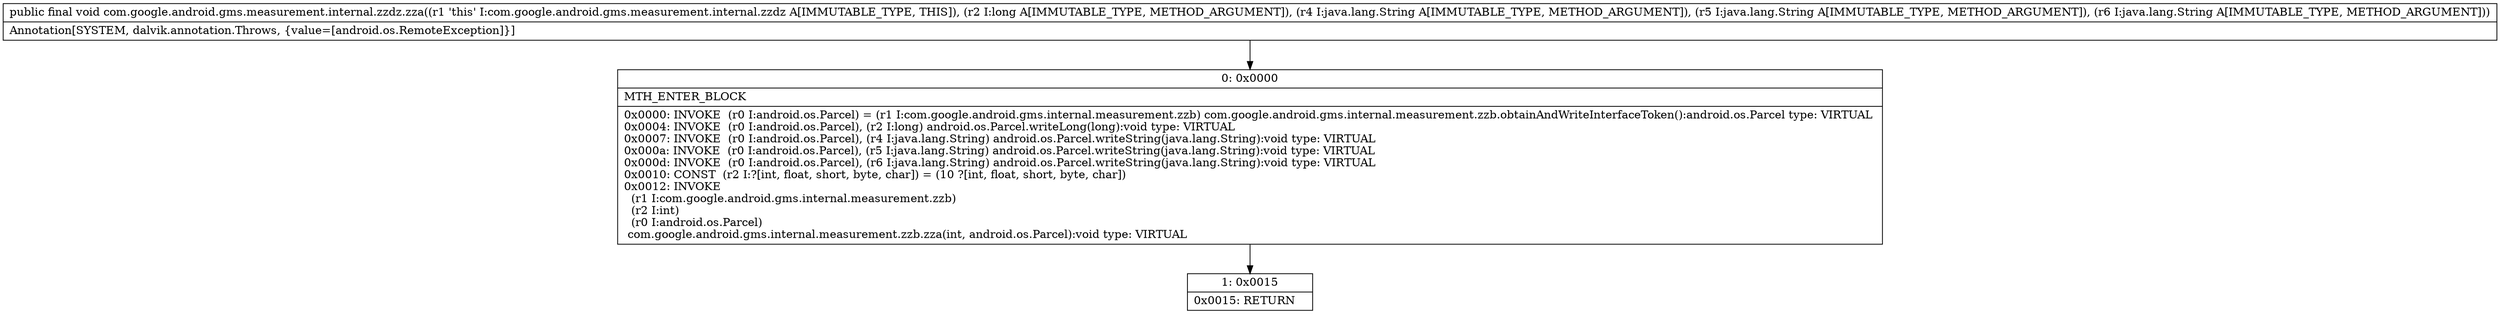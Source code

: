 digraph "CFG forcom.google.android.gms.measurement.internal.zzdz.zza(JLjava\/lang\/String;Ljava\/lang\/String;Ljava\/lang\/String;)V" {
Node_0 [shape=record,label="{0\:\ 0x0000|MTH_ENTER_BLOCK\l|0x0000: INVOKE  (r0 I:android.os.Parcel) = (r1 I:com.google.android.gms.internal.measurement.zzb) com.google.android.gms.internal.measurement.zzb.obtainAndWriteInterfaceToken():android.os.Parcel type: VIRTUAL \l0x0004: INVOKE  (r0 I:android.os.Parcel), (r2 I:long) android.os.Parcel.writeLong(long):void type: VIRTUAL \l0x0007: INVOKE  (r0 I:android.os.Parcel), (r4 I:java.lang.String) android.os.Parcel.writeString(java.lang.String):void type: VIRTUAL \l0x000a: INVOKE  (r0 I:android.os.Parcel), (r5 I:java.lang.String) android.os.Parcel.writeString(java.lang.String):void type: VIRTUAL \l0x000d: INVOKE  (r0 I:android.os.Parcel), (r6 I:java.lang.String) android.os.Parcel.writeString(java.lang.String):void type: VIRTUAL \l0x0010: CONST  (r2 I:?[int, float, short, byte, char]) = (10 ?[int, float, short, byte, char]) \l0x0012: INVOKE  \l  (r1 I:com.google.android.gms.internal.measurement.zzb)\l  (r2 I:int)\l  (r0 I:android.os.Parcel)\l com.google.android.gms.internal.measurement.zzb.zza(int, android.os.Parcel):void type: VIRTUAL \l}"];
Node_1 [shape=record,label="{1\:\ 0x0015|0x0015: RETURN   \l}"];
MethodNode[shape=record,label="{public final void com.google.android.gms.measurement.internal.zzdz.zza((r1 'this' I:com.google.android.gms.measurement.internal.zzdz A[IMMUTABLE_TYPE, THIS]), (r2 I:long A[IMMUTABLE_TYPE, METHOD_ARGUMENT]), (r4 I:java.lang.String A[IMMUTABLE_TYPE, METHOD_ARGUMENT]), (r5 I:java.lang.String A[IMMUTABLE_TYPE, METHOD_ARGUMENT]), (r6 I:java.lang.String A[IMMUTABLE_TYPE, METHOD_ARGUMENT]))  | Annotation[SYSTEM, dalvik.annotation.Throws, \{value=[android.os.RemoteException]\}]\l}"];
MethodNode -> Node_0;
Node_0 -> Node_1;
}

